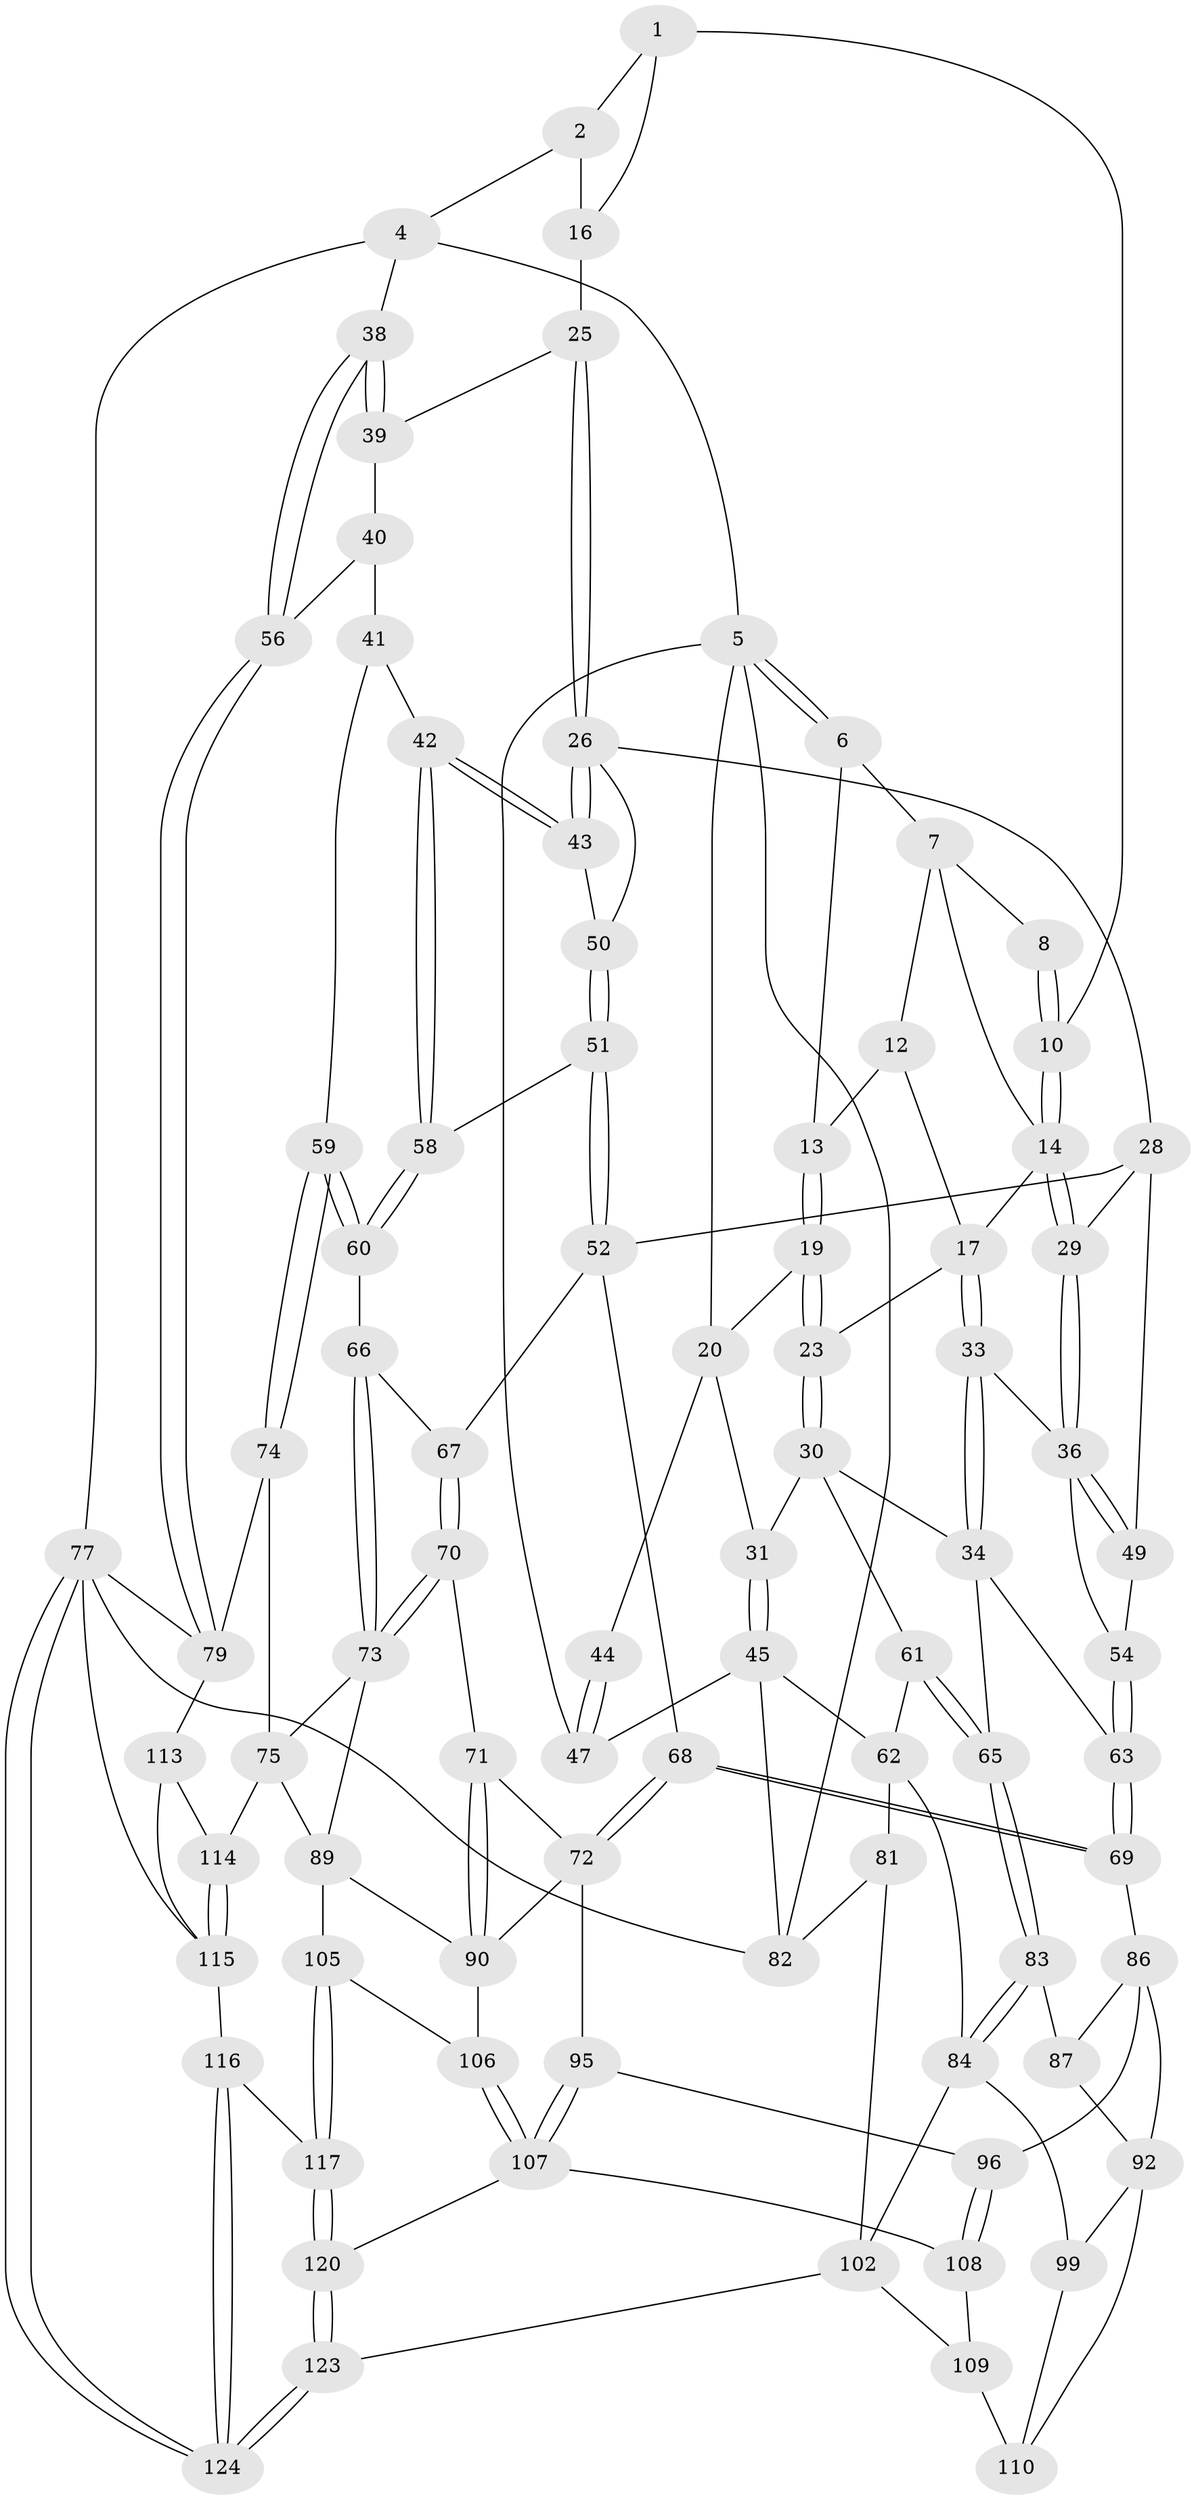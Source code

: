 // Generated by graph-tools (version 1.1) at 2025/52/02/27/25 19:52:41]
// undirected, 86 vertices, 189 edges
graph export_dot {
graph [start="1"]
  node [color=gray90,style=filled];
  1 [pos="+0.7403107701718065+0",super="+9"];
  2 [pos="+0.9272244836535908+0",super="+3"];
  4 [pos="+1+0"];
  5 [pos="+0+0",super="+22"];
  6 [pos="+0.18146978574148806+0"];
  7 [pos="+0.3938680067476745+0",super="+11"];
  8 [pos="+0.5018307995227387+0"];
  10 [pos="+0.6181127964277844+0.14039911781770284"];
  12 [pos="+0.23827173280806938+0.10881815451354927"];
  13 [pos="+0.18198135233088264+0.11960557308378074"];
  14 [pos="+0.510738382897919+0.20323018596829295",super="+15"];
  16 [pos="+0.6991032519479079+0.15382907106911087",super="+24"];
  17 [pos="+0.37708767275689054+0.22136449889394072",super="+18"];
  19 [pos="+0.14681282390062772+0.15274212786173966"];
  20 [pos="+0.021148709793118132+0.12689303513126582",super="+21"];
  23 [pos="+0.17068407353445422+0.19953052462868484"];
  25 [pos="+0.802729938191592+0.24247957048043384"];
  26 [pos="+0.7896812575777864+0.2620974390646959",super="+27"];
  28 [pos="+0.7098451868700021+0.3207078312437494",super="+48"];
  29 [pos="+0.5526998299810035+0.2988016446999504"];
  30 [pos="+0.1853951365389755+0.35844698959337756",super="+35"];
  31 [pos="+0.17087436674548287+0.3590847957234953",super="+32"];
  33 [pos="+0.29691774396743104+0.36848634381255524"];
  34 [pos="+0.2945809242135954+0.3700163765502932",super="+64"];
  36 [pos="+0.5351583360117395+0.3661679819058881",super="+37"];
  38 [pos="+1+0.2637863749324069"];
  39 [pos="+0.8925501411007379+0.29619595830653717"];
  40 [pos="+0.9239708947157547+0.40777235608942997",super="+55"];
  41 [pos="+0.8766181790513095+0.4302134718154734",super="+57"];
  42 [pos="+0.8551109792048368+0.4353958918388445"];
  43 [pos="+0.8383959752619292+0.42182640910366775"];
  44 [pos="+0.06188666274783692+0.32199552274246723"];
  45 [pos="+0+0.4966503005428881",super="+46"];
  47 [pos="+0+0.4916088216056207"];
  49 [pos="+0.5509530458769415+0.4145264419155774"];
  50 [pos="+0.7462348828752242+0.43400392094760376"];
  51 [pos="+0.7330441019232241+0.47309932999524573"];
  52 [pos="+0.7225240197295141+0.4888446005037002",super="+53"];
  54 [pos="+0.4588075414712118+0.49924811050718537"];
  56 [pos="+1+0.34716874583906027"];
  58 [pos="+0.8431046562106345+0.47320188608047403"];
  59 [pos="+0.9399457524388429+0.613519710931081"];
  60 [pos="+0.8475878721819834+0.5157696239845255"];
  61 [pos="+0.15893057279491607+0.5596664716327491"];
  62 [pos="+0.07373920197474472+0.5397501102772567",super="+80"];
  63 [pos="+0.4432067339364555+0.5609935209361645"];
  65 [pos="+0.21716514143437962+0.6470167900162003"];
  66 [pos="+0.7621932842347532+0.530567191980805"];
  67 [pos="+0.7453507239983845+0.5180566337749885"];
  68 [pos="+0.5951019368017522+0.5805578683034722"];
  69 [pos="+0.449659181878674+0.5727195491619704"];
  70 [pos="+0.7078015684664082+0.6022222085006825"];
  71 [pos="+0.6662038992066971+0.614530780657204"];
  72 [pos="+0.6059746109244483+0.604230308145364",super="+94"];
  73 [pos="+0.7905167851666756+0.6170611592368704",super="+76"];
  74 [pos="+0.9674574139325072+0.6823979243271321"];
  75 [pos="+0.8833164532954306+0.6888603913470391",super="+112"];
  77 [pos="+1+1",super="+78"];
  79 [pos="+1+0.7697242587898913",super="+85"];
  81 [pos="+0.05285734578276956+0.6829456101007197",super="+103"];
  82 [pos="+0+0.5844283725398425",super="+101"];
  83 [pos="+0.21780517010351702+0.6576837484547424",super="+88"];
  84 [pos="+0.1854611182463486+0.7328515603402153",super="+100"];
  86 [pos="+0.44502796572648073+0.5846572031338378",super="+91"];
  87 [pos="+0.4066327921324529+0.6124800225410627",super="+93"];
  89 [pos="+0.7711443325001885+0.7058427051141117",super="+104"];
  90 [pos="+0.7571829277594979+0.7021541952367369",super="+97"];
  92 [pos="+0.42214483531055536+0.7519941916982037",super="+98"];
  95 [pos="+0.5005759563848041+0.7353961119133403"];
  96 [pos="+0.4960437142946185+0.7356431654901885"];
  99 [pos="+0.3234680781565384+0.8176902340915341"];
  102 [pos="+0+1",super="+122"];
  105 [pos="+0.6540991790447099+0.8246911481875858"];
  106 [pos="+0.6485585870681492+0.8253529170055609"];
  107 [pos="+0.60843291027589+0.8739047648343232",super="+111"];
  108 [pos="+0.49547200884870285+0.8957590714750399"];
  109 [pos="+0.47695848165246324+0.8926818029805117",super="+121"];
  110 [pos="+0.41494269062901085+0.8571765394227138",super="+119"];
  113 [pos="+0.8437305762531198+0.8585516518998291"];
  114 [pos="+0.797068816544418+0.8959282149314926"];
  115 [pos="+0.7970749944244618+0.8965574650881469",super="+118"];
  116 [pos="+0.7763798207643177+0.9275387853113009"];
  117 [pos="+0.7726581920700821+0.9293234738375817"];
  120 [pos="+0.6106328626169338+1"];
  123 [pos="+0.5934980138015086+1"];
  124 [pos="+1+1"];
  1 -- 2;
  1 -- 16;
  1 -- 10;
  2 -- 16 [weight=2];
  2 -- 4;
  4 -- 5;
  4 -- 38;
  4 -- 77;
  5 -- 6;
  5 -- 6;
  5 -- 82;
  5 -- 20;
  5 -- 47;
  6 -- 7;
  6 -- 13;
  7 -- 8;
  7 -- 12;
  7 -- 14;
  8 -- 10;
  8 -- 10;
  10 -- 14;
  10 -- 14;
  12 -- 13;
  12 -- 17;
  13 -- 19;
  13 -- 19;
  14 -- 29;
  14 -- 29;
  14 -- 17;
  16 -- 25;
  17 -- 33;
  17 -- 33;
  17 -- 23;
  19 -- 20;
  19 -- 23;
  19 -- 23;
  20 -- 44;
  20 -- 31;
  23 -- 30;
  23 -- 30;
  25 -- 26;
  25 -- 26;
  25 -- 39;
  26 -- 43;
  26 -- 43;
  26 -- 50;
  26 -- 28;
  28 -- 29;
  28 -- 49;
  28 -- 52;
  29 -- 36;
  29 -- 36;
  30 -- 31;
  30 -- 34;
  30 -- 61;
  31 -- 45;
  31 -- 45;
  33 -- 34;
  33 -- 34;
  33 -- 36;
  34 -- 65;
  34 -- 63;
  36 -- 49;
  36 -- 49;
  36 -- 54;
  38 -- 39;
  38 -- 39;
  38 -- 56;
  38 -- 56;
  39 -- 40;
  40 -- 41 [weight=2];
  40 -- 56;
  41 -- 42;
  41 -- 59;
  42 -- 43;
  42 -- 43;
  42 -- 58;
  42 -- 58;
  43 -- 50;
  44 -- 47;
  44 -- 47;
  45 -- 62;
  45 -- 82;
  45 -- 47;
  49 -- 54;
  50 -- 51;
  50 -- 51;
  51 -- 52;
  51 -- 52;
  51 -- 58;
  52 -- 67;
  52 -- 68;
  54 -- 63;
  54 -- 63;
  56 -- 79;
  56 -- 79;
  58 -- 60;
  58 -- 60;
  59 -- 60;
  59 -- 60;
  59 -- 74;
  59 -- 74;
  60 -- 66;
  61 -- 62;
  61 -- 65;
  61 -- 65;
  62 -- 81;
  62 -- 84;
  63 -- 69;
  63 -- 69;
  65 -- 83;
  65 -- 83;
  66 -- 67;
  66 -- 73;
  66 -- 73;
  67 -- 70;
  67 -- 70;
  68 -- 69;
  68 -- 69;
  68 -- 72;
  68 -- 72;
  69 -- 86;
  70 -- 71;
  70 -- 73;
  70 -- 73;
  71 -- 72;
  71 -- 90;
  71 -- 90;
  72 -- 95;
  72 -- 90;
  73 -- 89;
  73 -- 75;
  74 -- 75;
  74 -- 79;
  75 -- 114;
  75 -- 89;
  77 -- 124;
  77 -- 124;
  77 -- 82;
  77 -- 79;
  77 -- 115;
  79 -- 113;
  81 -- 82 [weight=2];
  81 -- 102;
  83 -- 84;
  83 -- 84;
  83 -- 87 [weight=2];
  84 -- 99;
  84 -- 102;
  86 -- 87;
  86 -- 96;
  86 -- 92;
  87 -- 92;
  89 -- 90;
  89 -- 105;
  90 -- 106;
  92 -- 99;
  92 -- 110;
  95 -- 96;
  95 -- 107;
  95 -- 107;
  96 -- 108;
  96 -- 108;
  99 -- 110;
  102 -- 123;
  102 -- 109;
  105 -- 106;
  105 -- 117;
  105 -- 117;
  106 -- 107;
  106 -- 107;
  107 -- 120;
  107 -- 108;
  108 -- 109;
  109 -- 110 [weight=2];
  113 -- 114;
  113 -- 115;
  114 -- 115;
  114 -- 115;
  115 -- 116;
  116 -- 117;
  116 -- 124;
  116 -- 124;
  117 -- 120;
  117 -- 120;
  120 -- 123;
  120 -- 123;
  123 -- 124;
  123 -- 124;
}
